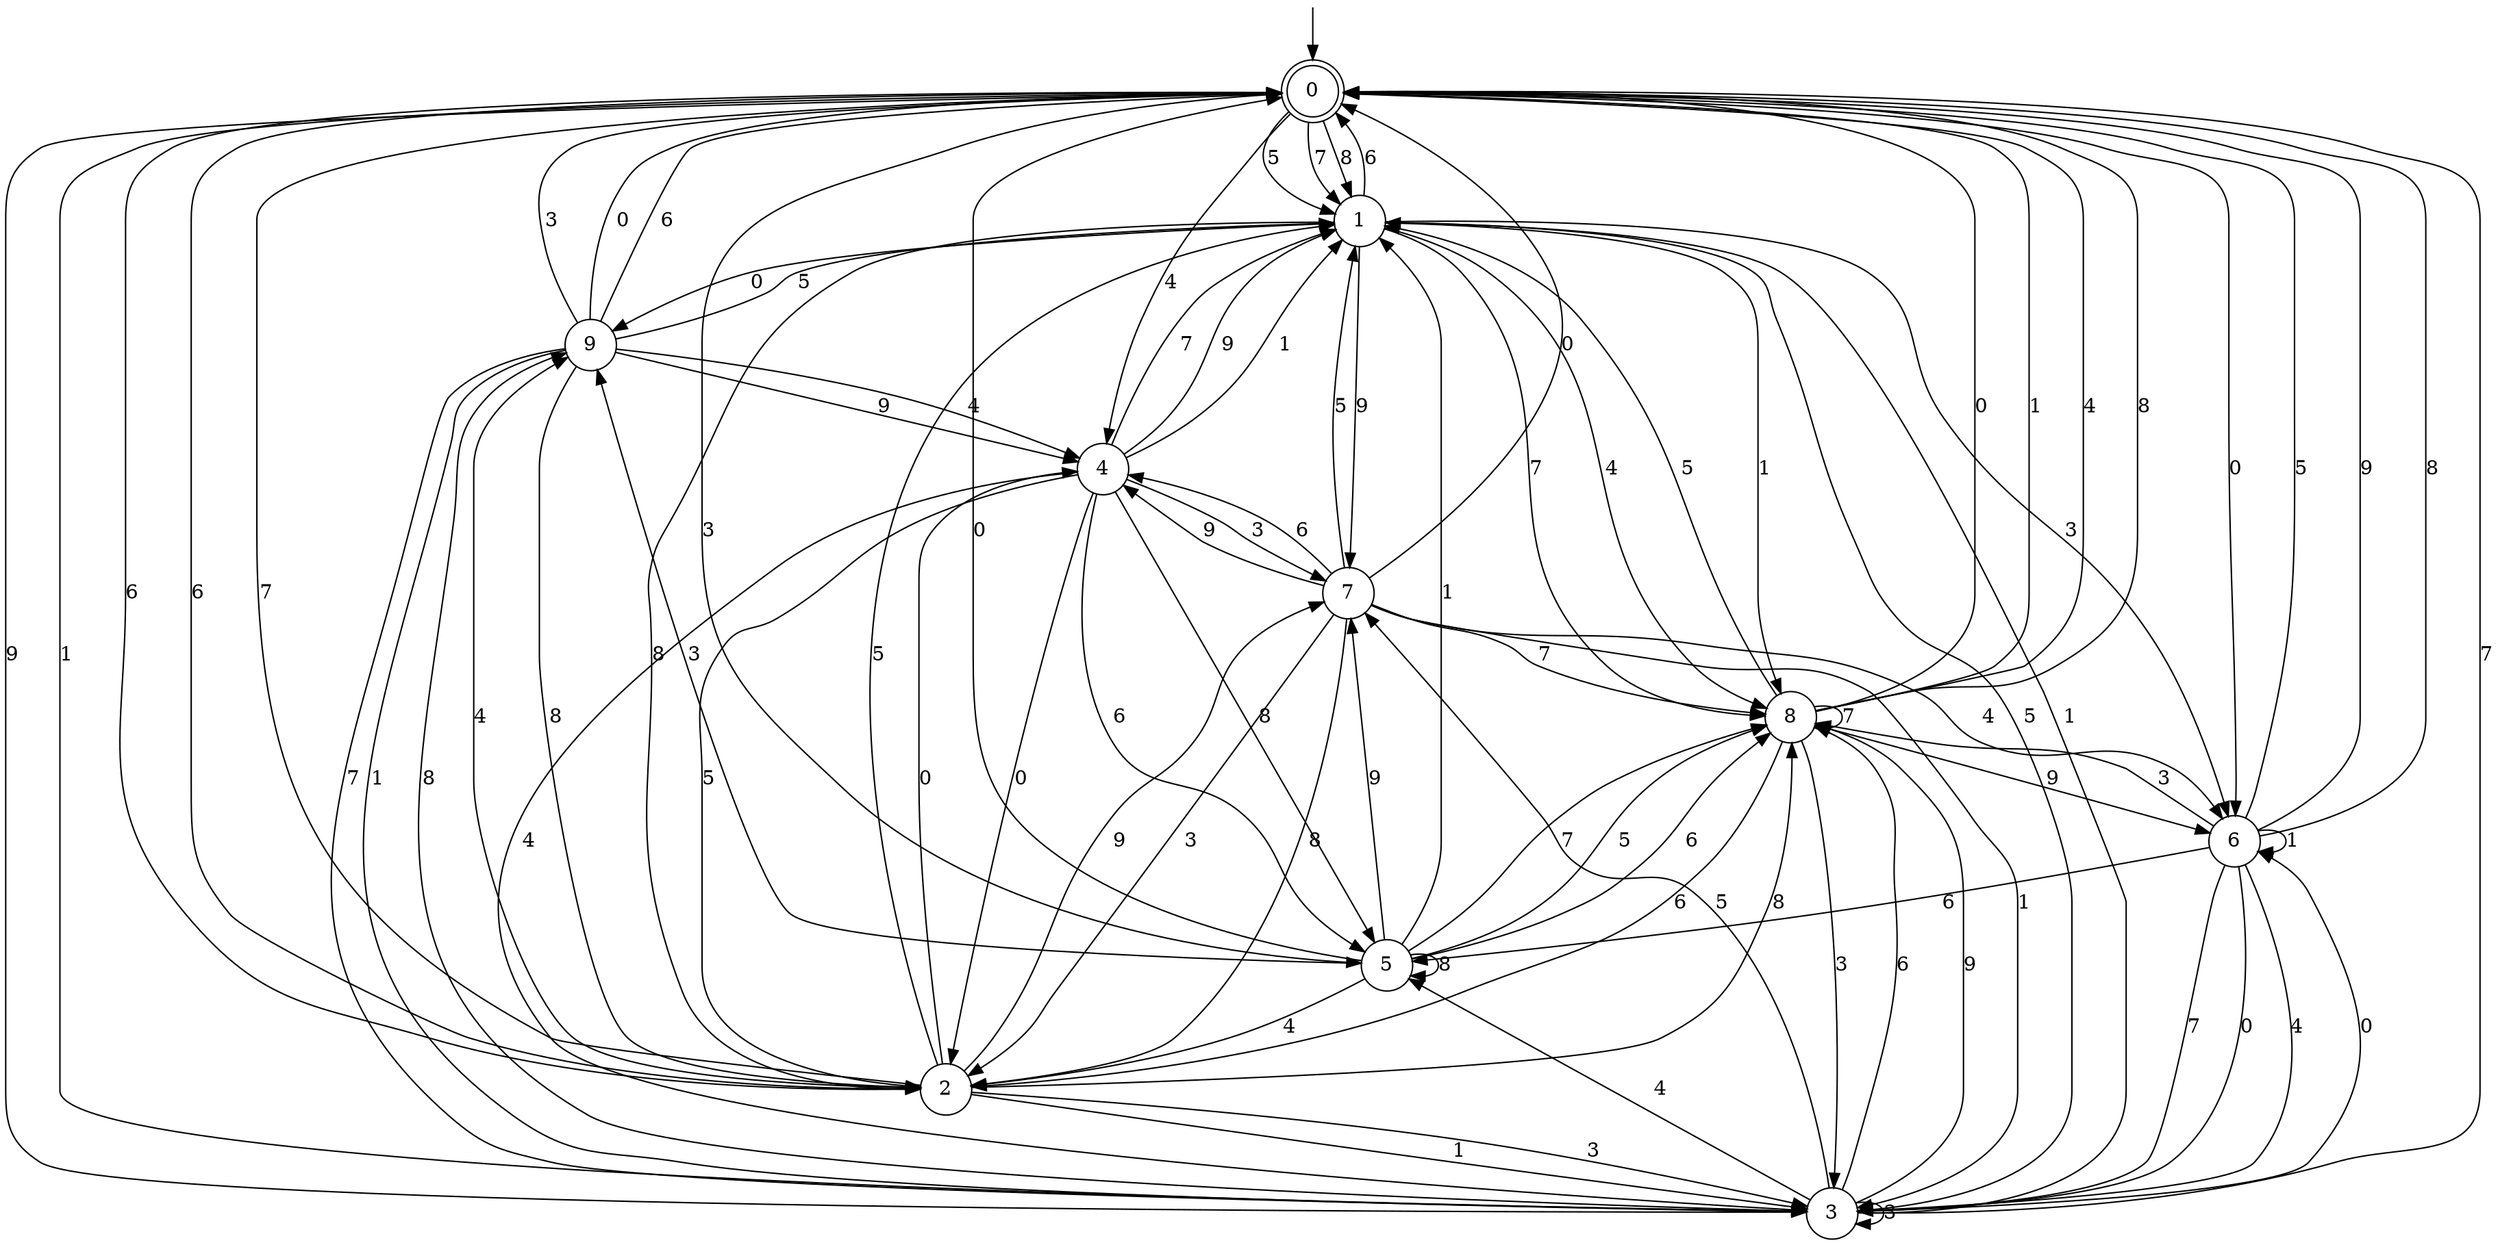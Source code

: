 digraph g {

	s0 [shape="doublecircle" label="0"];
	s1 [shape="circle" label="1"];
	s2 [shape="circle" label="2"];
	s3 [shape="circle" label="3"];
	s4 [shape="circle" label="4"];
	s5 [shape="circle" label="5"];
	s6 [shape="circle" label="6"];
	s7 [shape="circle" label="7"];
	s8 [shape="circle" label="8"];
	s9 [shape="circle" label="9"];
	s0 -> s1 [label="5"];
	s0 -> s2 [label="6"];
	s0 -> s3 [label="9"];
	s0 -> s3 [label="1"];
	s0 -> s1 [label="7"];
	s0 -> s4 [label="4"];
	s0 -> s1 [label="8"];
	s0 -> s5 [label="3"];
	s0 -> s6 [label="0"];
	s1 -> s3 [label="5"];
	s1 -> s0 [label="6"];
	s1 -> s7 [label="9"];
	s1 -> s8 [label="1"];
	s1 -> s8 [label="7"];
	s1 -> s8 [label="4"];
	s1 -> s2 [label="8"];
	s1 -> s6 [label="3"];
	s1 -> s9 [label="0"];
	s2 -> s1 [label="5"];
	s2 -> s0 [label="6"];
	s2 -> s7 [label="9"];
	s2 -> s3 [label="1"];
	s2 -> s0 [label="7"];
	s2 -> s9 [label="4"];
	s2 -> s8 [label="8"];
	s2 -> s3 [label="3"];
	s2 -> s4 [label="0"];
	s3 -> s7 [label="5"];
	s3 -> s8 [label="6"];
	s3 -> s8 [label="9"];
	s3 -> s1 [label="1"];
	s3 -> s0 [label="7"];
	s3 -> s5 [label="4"];
	s3 -> s9 [label="8"];
	s3 -> s3 [label="3"];
	s3 -> s6 [label="0"];
	s4 -> s2 [label="5"];
	s4 -> s5 [label="6"];
	s4 -> s1 [label="9"];
	s4 -> s1 [label="1"];
	s4 -> s1 [label="7"];
	s4 -> s3 [label="4"];
	s4 -> s5 [label="8"];
	s4 -> s7 [label="3"];
	s4 -> s2 [label="0"];
	s5 -> s8 [label="5"];
	s5 -> s8 [label="6"];
	s5 -> s7 [label="9"];
	s5 -> s1 [label="1"];
	s5 -> s8 [label="7"];
	s5 -> s2 [label="4"];
	s5 -> s5 [label="8"];
	s5 -> s9 [label="3"];
	s5 -> s0 [label="0"];
	s6 -> s0 [label="5"];
	s6 -> s5 [label="6"];
	s6 -> s0 [label="9"];
	s6 -> s6 [label="1"];
	s6 -> s3 [label="7"];
	s6 -> s3 [label="4"];
	s6 -> s0 [label="8"];
	s6 -> s8 [label="3"];
	s6 -> s3 [label="0"];
	s7 -> s1 [label="5"];
	s7 -> s4 [label="6"];
	s7 -> s4 [label="9"];
	s7 -> s3 [label="1"];
	s7 -> s8 [label="7"];
	s7 -> s6 [label="4"];
	s7 -> s2 [label="8"];
	s7 -> s2 [label="3"];
	s7 -> s0 [label="0"];
	s8 -> s1 [label="5"];
	s8 -> s2 [label="6"];
	s8 -> s6 [label="9"];
	s8 -> s0 [label="1"];
	s8 -> s8 [label="7"];
	s8 -> s0 [label="4"];
	s8 -> s0 [label="8"];
	s8 -> s3 [label="3"];
	s8 -> s0 [label="0"];
	s9 -> s1 [label="5"];
	s9 -> s0 [label="6"];
	s9 -> s4 [label="9"];
	s9 -> s3 [label="1"];
	s9 -> s3 [label="7"];
	s9 -> s4 [label="4"];
	s9 -> s2 [label="8"];
	s9 -> s0 [label="3"];
	s9 -> s0 [label="0"];

__start0 [label="" shape="none" width="0" height="0"];
__start0 -> s0;

}
